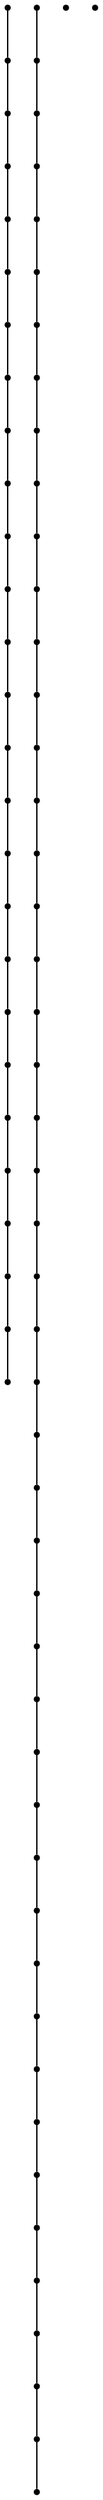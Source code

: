 graph {
  node [shape=point,comment="{\"directed\":false,\"doi\":\"10.1007/978-3-540-31843-9_25\",\"figure\":\"2\"}"]

  v0 [pos="1110.9566269985467,598.1785761845576"]
  v1 [pos="1117.9579941860466,598.1785761845576"]
  v2 [pos="1107.7060274345931,598.4285660120315"]
  v3 [pos="1103.9553234011628,598.4285660120315"]
  v4 [pos="1100.7047238372093,598.4285660120315"]
  v5 [pos="1097.2040879360466,598.6785558395055"]
  v6 [pos="1093.4534156976745,598.6785558395055"]
  v7 [pos="1089.9527797965115,598.6785558395055"]
  v8 [pos="1085.9519758357558,598.6785558395055"]
  v9 [pos="1081.9512354651163,598.6785558395055"]
  v10 [pos="1078.4505995639536,599.1785354944534"]
  v11 [pos="1074.4498909883723,599.4285253219274"]
  v12 [pos="1070.4490870276163,599.9285367660191"]
  v13 [pos="1066.4483466569768,600.1785901717809"]
  v14 [pos="1062.4476380813953,600.4285799992549"]
  v15 [pos="1057.946793241279,600.6786016158727"]
  v16 [pos="1053.695984738372,600.9285914433467"]
  v17 [pos="1049.1951557957848,601.1785812708206"]
  v18 [pos="1044.4442746184593,602.1785405807165"]
  v19 [pos="1039.943429778343,603.4285850855179"]
  v20 [pos="1035.442616733285,605.4285354944534"]
  v21 [pos="1030.6917355559594,607.6785710982945"]
  v22 [pos="1025.440734011628,610.6785761845576"]
  v23 [pos="1020.6898528343022,614.9285304081905"]
  v24 [pos="1015.9389716569767,622.1785850855179"]
  v25 [pos="862.660465116279,619.6785914433467"]
  v26 [pos="851.9084574854651,619.6785914433467"]
  v27 [pos="840.9064135174418,619.6785914433467"]
  v28 [pos="830.1544058866278,619.6785914433467"]
  v29 [pos="819.1523619186046,619.6785914433467"]
  v30 [pos="808.1503179505814,619.6785914433467"]
  v31 [pos="796.8982376453488,619.9285812708206"]
  v32 [pos="785.6461414425871,619.9285812708206"]
  v33 [pos="774.3940611373546,619.9285812708206"]
  v34 [pos="762.8918968023255,619.9285812708206"]
  v35 [pos="751.639816497093,620.1785710982945"]
  v36 [pos="740.3877361918604,620.1785710982945"]
  v37 [pos="728.8855718568313,620.1785710982945"]
  v38 [pos="717.3834393168604,620.1785710982945"]
  v39 [pos="705.6312704396803,620.1785710982946"]
  v40 [pos="693.8790697674418,620.4285609257686"]
  v41 [pos="682.1268690952035,620.6785507532425"]
  v42 [pos="670.3747002180232,620.6785507532425"]
  v43 [pos="658.3724632085756,620.6785507532425"]
  v44 [pos="646.1201739643896,620.9285405807165"]
  v45 [pos="633.8679165152616,621.1785304081905"]
  v46 [pos="621.865679505814,621.4285202356643"]
  v47 [pos="609.3633539244186,621.6785418522823"]
  v48 [pos="596.8610283430232,621.6785418522823"]
  v49 [pos="584.3587027616279,622.1785850855179"]
  v50 [pos="571.3562886082849,622.6785965296096"]
  v51 [pos="558.8539630268896,623.1785761845576"]
  v52 [pos="545.8515329760173,623.6785558395054"]
  v53 [pos="532.8491108739098,624.1785354944534"]
  v54 [pos="519.8466967205669,624.9285367660192"]
  v55 [pos="506.5942303324855,625.6786016158727"]
  v56 [pos="493.5918161791425,626.6785609257686"]
  v57 [pos="480.33934979106107,627.4285304081905"]
  v58 [pos="467.33693563771806,628.6786067021358"]
  v59 [pos="453.83441701489824,629.6785660120315"]
  v60 [pos="440.33191428960754,630.9285151494014"]
  v61 [pos="426.82939566678783,632.1785914433467"]
  v62 [pos="413.326877043968,633.6785304081905"]
  v63 [pos="399.32428574672963,635.6785761845576"]
  v64 [pos="385.5717148891715,637.6785901717809"]
  v65 [pos="371.56912359193313,640.4285418522823"]
  v66 [pos="357.31646416242734,643.9285901717809"]
  v67 [pos="343.31385696765983,648.6785558395055"]
  v68 [pos="328.81116120094475,655.6785889002151"]
  v69 [pos="1445.01875,988.4285278650589"]
  v70 [pos="1010.6880019077034,639.1785609257686"]
  v71 [pos="1005.4370162609011,775.6785380375849"]
  v72 [pos="739.1374909156976,989.6786041590042"]
  v73 [pos="314.3084654342297,667.4286194177932"]
  v74 [pos="299.3056810955669,686.6785990727411"]
  v75 [pos="283.80279228742734,726.1785176925329"]
  v76 [pos="267.7998149073401,858.9285838139522"]

  v0 -- v1 [id="-1",pos="1110.9566269985467,598.1785761845576 1113.2868376106262,598.2389651146386 1115.6031768070907,598.1475250841686 1117.9579941860466,598.1785761845576"]
  v2 -- v0 [id="-2",pos="1107.7060274345931,598.4285660120315 1108.7920642138076,598.3620049555137 1109.877318687202,598.3364427647532 1110.9566269985467,598.1785761845576"]
  v3 -- v2 [id="-3",pos="1103.9553234011628,598.4285660120315 1105.2070161524623,598.4283640991705 1106.4571724371572,598.4085834510395 1107.7060274345931,598.4285660120315"]
  v4 -- v3 [id="-4",pos="1100.7047238372093,598.4285660120315 1101.7893749368295,598.4725902106024 1102.8729543554646,598.4600138040057 1103.9553234011628,598.4285660120315"]
  v5 -- v4 [id="-5",pos="1097.2040879360466,598.6785558395055 1098.370010345254,598.5096170624432 1099.5379363292604,598.4974407363097 1100.7047238372093,598.4285660120315"]
  v6 -- v5 [id="-6",pos="1093.4534156976745,598.6785558395055 1094.7010412736674,598.5528289934257 1095.951547722814,598.5372262025802 1097.2040879360466,598.6785558395055"]
  v7 -- v6 [id="-7",pos="1089.9527797965115,598.6785558395055 1091.1170951326196,598.6111256672889 1092.2838834470786,598.5900073307313 1093.4534156976745,598.6785558395055"]
  v8 -- v7 [id="-8",pos="1085.9519758357558,598.6785558395055 1087.283896885079,598.7037900030595 1088.6168455941056,598.6672302668744 1089.9527797965115,598.6785558395055"]
  v9 -- v8 [id="-9",pos="1081.9512354651163,598.6785558395055 1083.289067818661,598.8514894712364 1084.6199974613926,598.7958885212369 1085.9519758357558,598.6785558395055"]
  v10 -- v9 [id="-10",pos="1078.4505995639536,599.1785354944534 1079.6141942585607,599.0494682505505 1080.7866235010827,598.9796005408173 1081.9512354651163,598.6785558395055"]
  v11 -- v10 [id="-11",pos="1074.4498909883723,599.4285253219274 1075.7765485124032,599.3328739449219 1077.10852399633,599.2242978937472 1078.4505995639536,599.1785354944534"]
  v12 -- v11 [id="-12",pos="1070.4490870276163,599.9285367660191 1071.775690860756,599.7349094486416 1073.1100565206941,599.5879662926396 1074.4498909883723,599.4285253219274"]
  v13 -- v12 [id="-13",pos="1066.4483466569768,600.1785901717809 1067.794669248603,599.9536165857294 1069.131981355496,599.9245910046411 1070.4490870276163,599.9285367660191"]
  v14 -- v13 [id="-14",pos="1062.4476380813953,600.4285799992549 1063.7807803637188,600.0890631829484 1065.118762858904,600.0361146727325 1066.4483466569768,600.1785901717809"]
  v15 -- v14 [id="-15",pos="1057.946793241279,600.6786016158727 1059.4362014795572,600.3327257992942 1060.9405346850767,600.2354817273873 1062.4476380813953,600.4285799992549"]
  v16 -- v15 [id="-16",pos="1053.695984738372,600.9285914433467 1055.1024046027514,600.7100076989886 1056.51687730486,600.5716295547536 1057.946793241279,600.6786016158727"]
  v76 -- v75 [id="-18",pos="267.7998149073401,858.9285838139522 283.80279228742734,726.1785176925329 283.80279228742734,726.1785176925329 283.80279228742734,726.1785176925329"]
  v75 -- v74 [id="-19",pos="283.80279228742734,726.1785176925329 299.3056810955669,686.6785990727411 299.3056810955669,686.6785990727411 299.3056810955669,686.6785990727411"]
  v17 -- v16 [id="-20",pos="1049.1951557957848,601.1785812708206 1050.723367402994,601.2561202095017 1052.205540294014,601.0507989410114 1053.695984738372,600.9285914433467"]
  v18 -- v17 [id="-21",pos="1044.4442746184593,602.1785405807165 1046.0654313720715,602.0645666153079 1047.6525267140917,601.7598082903564 1049.1951557957848,601.1785812708206"]
  v19 -- v18 [id="-22",pos="1039.943429778343,603.4285850855179 1041.4706995494605,603.1548201341249 1042.9750646924006,602.7635119121943 1044.4442746184593,602.1785405807165"]
  v74 -- v73 [id="-23",pos="299.3056810955669,686.6785990727411 314.3084654342297,667.4286194177932 314.3084654342297,667.4286194177932 314.3084654342297,667.4286194177932"]
  v20 -- v19 [id="-24",pos="1035.442616733285,605.4285354944534 1036.8688098310258,604.609018888779 1038.4158315466805,604.0739291097216 1039.943429778343,603.4285850855179"]
  v73 -- v68 [id="-25",pos="314.3084654342297,667.4286194177932 328.81116120094475,655.6785889002151 328.81116120094475,655.6785889002151 328.81116120094475,655.6785889002151"]
  v21 -- v20 [id="-26",pos="1030.6917355559594,607.6785710982945 1032.1146455516086,606.6125577182369 1033.7145646680167,605.8717918082364 1035.442616733285,605.4285354944534"]
  v22 -- v21 [id="-27",pos="1025.440734011628,610.6785761845576 1027.0851034057705,609.4947457639158 1028.7901835172702,608.4085258148513 1030.6917355559594,607.6785710982945"]
  v23 -- v22 [id="-28",pos="1020.6898528343022,614.9285304081905 1022.2321842424356,613.4210640866748 1023.8021370806368,611.9952687255518 1025.440734011628,610.6785761845576"]
  v24 -- v23 [id="-29",pos="1015.9389716569767,622.1785850855179 1017.2102562274837,619.4924961220299 1018.8909761220139,617.1086733024378 1020.6898528343022,614.9285304081905"]
  v26 -- v25 [id="-31",pos="851.9084574854651,619.6785914433467 855.4930581444398,619.8556857033434 859.0770773124488,619.8500269567688 862.660465116279,619.6785914433467"]
  v27 -- v26 [id="-32",pos="840.9064135174418,619.6785914433467 844.5743275185663,619.8710004614427 848.2416905056623,619.866183420208 851.9084574854651,619.6785914433467"]
  v28 -- v27 [id="-33",pos="830.1544058866278,619.6785914433467 833.7389275311853,619.8840904293138 837.3229393063976,619.8799473644774 840.9064135174418,619.6785914433467"]
  v29 -- v28 [id="-34",pos="819.1523619186046,619.6785914433467 822.8202180860021,619.8963339328798 826.4875729392857,619.8922858671606 830.1544058866278,619.6785914433467"]
  v30 -- v29 [id="-35",pos="808.1503179505814,619.6785914433467 811.8181875429568,619.9088899170498 815.4855253549593,619.9046359718882 819.1523619186046,619.6785914433467"]
  v31 -- v30 [id="-36",pos="796.8982376453488,619.9285812708206 800.6492518883152,619.9230832033807 804.400055688752,619.9181065997227 808.1503179505814,619.6785914433467"]
  v32 -- v31 [id="-37",pos="785.6461414425871,619.9285812708206 789.3970489360416,619.9401320587913 793.1477484868024,619.9340960021177 796.8982376453488,619.9285812708206"]
  v33 -- v32 [id="-38",pos="774.3940611373546,619.9285812708206 778.1449936105704,619.9612124635455 781.8956714828977,619.95369035823 785.6461414425871,619.9285812708206"]
  v34 -- v33 [id="-39",pos="762.8918968023255,619.9285812708206 766.7262651965941,619.9880236264813 770.5602934329114,619.9783576745492 774.3940611373546,619.9285812708206"]
  v35 -- v34 [id="-40",pos="751.639816497093,620.1785710982945 755.3903548552328,620.0214044946953 759.1412936258149,620.009573409559 762.8918968023255,619.9285812708206"]
  v36 -- v35 [id="-41",pos="740.3877361918604,620.1785710982945 744.1380570233405,620.0624458831452 747.8887365463262,620.0478408803142 751.639816497093,620.1785710982945"]
  v37 -- v36 [id="-42",pos="728.8855718568313,620.1785710982945 732.7193701685179,620.1134550232172 736.5533747635624,620.0952170347825 740.3877361918604,620.1785710982945"]
  v38 -- v37 [id="-43",pos="717.3834393168604,620.1785710982945 721.217485365774,620.1757692860906 725.0514254693721,620.1537311918567 728.8855718568313,620.1785710982945"]
  v39 -- v38 [id="-44",pos="705.6312704396803,620.1785710982946 709.5491327295318,620.2515391258577 713.4663385339909,620.2246265114297 717.3834393168604,620.1785710982945"]
  v40 -- v39 [id="-45",pos="693.8790697674418,620.4285609257686 697.7963451492809,620.3421456656157 701.7141360271614,620.3102982640626 705.6312704396803,620.1785710982946"]
  v41 -- v40 [id="-46",pos="682.1268690952035,620.6785507532425 686.0426114635166,620.4485277117528 689.9605828590983,620.411260139444 693.8790697674418,620.4285609257686"]
  v42 -- v41 [id="-47",pos="670.3747002180232,620.6785507532425 674.2907103706865,620.5721210760557 678.2076752434327,620.5289587501949 682.1268690952035,620.6785507532425"]
  v43 -- v42 [id="-48",pos="658.3724632085756,620.6785507532425 662.3735922828773,620.7164950194922 666.3736654645122,620.6658204571304 670.3747002180232,620.6785507532425"]
  v44 -- v43 [id="-49",pos="646.1201739643896,620.9285405807165 650.2045930779304,620.8853332348621 654.289051750585,620.8261744927461 658.3724632085756,620.6785507532425"]
  v45 -- v44 [id="-50",pos="633.8679165152616,621.1785304081905 637.9513347204525,621.0789016225697 642.0357345358331,621.0116963653539 646.1201739643896,620.9285405807165"]
  v46 -- v45 [id="-51",pos="621.865679505814,621.4285202356643 625.8649889951117,621.2946277118007 629.8659677550418,621.2204535646406 633.8679165152616,621.1785304081905"]
  v47 -- v46 [id="-52",pos="609.3633539244186,621.6785418522823 613.5290911383024,621.5416180516796 617.6965372932983,621.4550230492332 621.865679505814,621.4285202356643"]
  v48 -- v47 [id="-53",pos="596.8610283430232,621.6785418522823 601.0314952294117,621.8215271499025 605.1965702537307,621.7248720489813 609.3633539244186,621.6785418522823"]
  v49 -- v48 [id="-54",pos="584.3587027616279,622.1785850855179 588.528600918231,622.133088051371 592.6975100855962,622.0256291464738 596.8610283430232,621.6785418522823"]
  v50 -- v49 [id="-55",pos="571.3562886082849,622.6785965296096 575.6887716983508,622.4875946555395 580.0242126361462,622.3638394404276 584.3587027616279,622.1785850855179"]
  v51 -- v50 [id="-56",pos="558.8539630268896,623.1785761845576 562.9255691880987,622.8770218206479 567.1394650618663,622.7443622754967 571.3562886082849,622.6785965296096"]
  v52 -- v51 [id="-57",pos="545.8515329760173,623.6785558395054 550.1341060790453,623.3651565526674 554.4227779989803,623.1830672135334 558.8539630268896,623.1785761845576"]
  v53 -- v52 [id="-58",pos="532.8491108739098,624.1785354944534 537.1814480045575,623.9734356940169 541.5134328010504,623.76018922568 545.8515329760173,623.6785558395054"]
  v54 -- v53 [id="-59",pos="519.8466967205669,624.9285367660192 524.1802526375426,624.669587112096 528.5148571384191,624.4281209795283 532.8491108739098,624.1785354944534"]
  v55 -- v54 [id="-60",pos="506.5942303324855,625.6786016158727 511.01360466444225,625.4574408548269 515.4296108322335,625.1839898669775 519.8466967205669,624.9285367660192"]
  v56 -- v55 [id="-61",pos="493.5918161791425,626.6785609257686 497.924035263972,626.3194670221011 502.2608314367619,626.0254066608186 506.5942303324855,625.6786016158727"]
  v57 -- v56 [id="-62",pos="480.33934979106107,627.4285304081905 484.76315742171874,627.2604136737871 489.17518382608495,626.9367581617519 493.5918161791425,626.6785609257686"]
  v58 -- v57 [id="-63",pos="467.33693563771806,628.6786067021358 471.6712383207909,628.2664648791817 476.0111979032479,627.9254497611773 480.33934979106107,627.4285304081905"]
  v59 -- v58 [id="-66",pos="453.83441701489824,629.6785660120315 458.3365441162398,629.3578512055858 462.8338812221712,628.9822755772553 467.33693563771806,628.6786067021358"]
  v60 -- v59 [id="-67",pos="440.33191428960754,630.9285151494014 444.90599912295755,630.5211531356639 449.37260865691024,630.1273569837309 453.83441701489824,629.6785660120315"]
  v61 -- v60 [id="-68",pos="426.82939566678783,632.1785914433467 431.52897863448163,631.8337575432837 436.0797605399299,631.3795962676442 440.33191428960754,630.9285151494014"]
  v62 -- v61 [id="-69",pos="413.326877043968,633.6785304081905 417.927171465274,633.2440623244079 422.4448137972262,632.7676041182827 426.82939566678783,632.1785914433467"]
  v63 -- v62 [id="-70",pos="399.32428574672963,635.6785761845576 404.0214572752572,634.8726491109709 408.71602190332624,634.296229206708 413.326877043968,633.6785304081905"]
  v64 -- v63 [id="-71",pos="385.5717148891715,637.6785901717809 390.13695958988376,636.8468595676587 394.7311943683817,636.1501810211964 399.32428574672963,635.6785761845576"]
  v65 -- v64 [id="-72",pos="371.56912359193313,640.4285418522823 376.1688744781847,639.3485032660309 380.8551593687531,638.4433120157523 385.5717148891715,637.6785901717809"]
  v66 -- v65 [id="-73",pos="357.31646416242734,643.9285901717809 361.95697145509473,642.6501917271546 366.71634760194604,641.4461177412401 371.56912359193313,640.4285418522823"]
  v67 -- v66 [id="-74",pos="343.31385696765983,648.6785558395055 347.8247332139612,647.025061822784 352.50543665347755,645.4327935204253 357.31646416242734,643.9285901717809"]
  v68 -- v67 [id="-75",pos="328.81116120094475,655.6785889002151 333.3819773842662,653.1929946483116 338.2313392290083,650.8738732220506 343.31385696765983,648.6785558395055"]
  v70 -- v24 [id="-78",pos="1010.6880019077034,639.1785609257686 1015.9389716569767,622.1785850855179 1015.9389716569767,622.1785850855179 1015.9389716569767,622.1785850855179"]
  v71 -- v70 [id="-79",pos="1005.4370162609011,775.6785380375849 1010.6880019077034,639.1785609257686 1010.6880019077034,639.1785609257686 1010.6880019077034,639.1785609257686"]
}